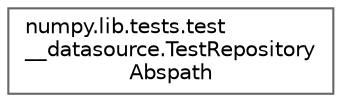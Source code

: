 digraph "Graphical Class Hierarchy"
{
 // LATEX_PDF_SIZE
  bgcolor="transparent";
  edge [fontname=Helvetica,fontsize=10,labelfontname=Helvetica,labelfontsize=10];
  node [fontname=Helvetica,fontsize=10,shape=box,height=0.2,width=0.4];
  rankdir="LR";
  Node0 [id="Node000000",label="numpy.lib.tests.test\l__datasource.TestRepository\lAbspath",height=0.2,width=0.4,color="grey40", fillcolor="white", style="filled",URL="$d9/de1/classnumpy_1_1lib_1_1tests_1_1test____datasource_1_1TestRepositoryAbspath.html",tooltip=" "];
}
